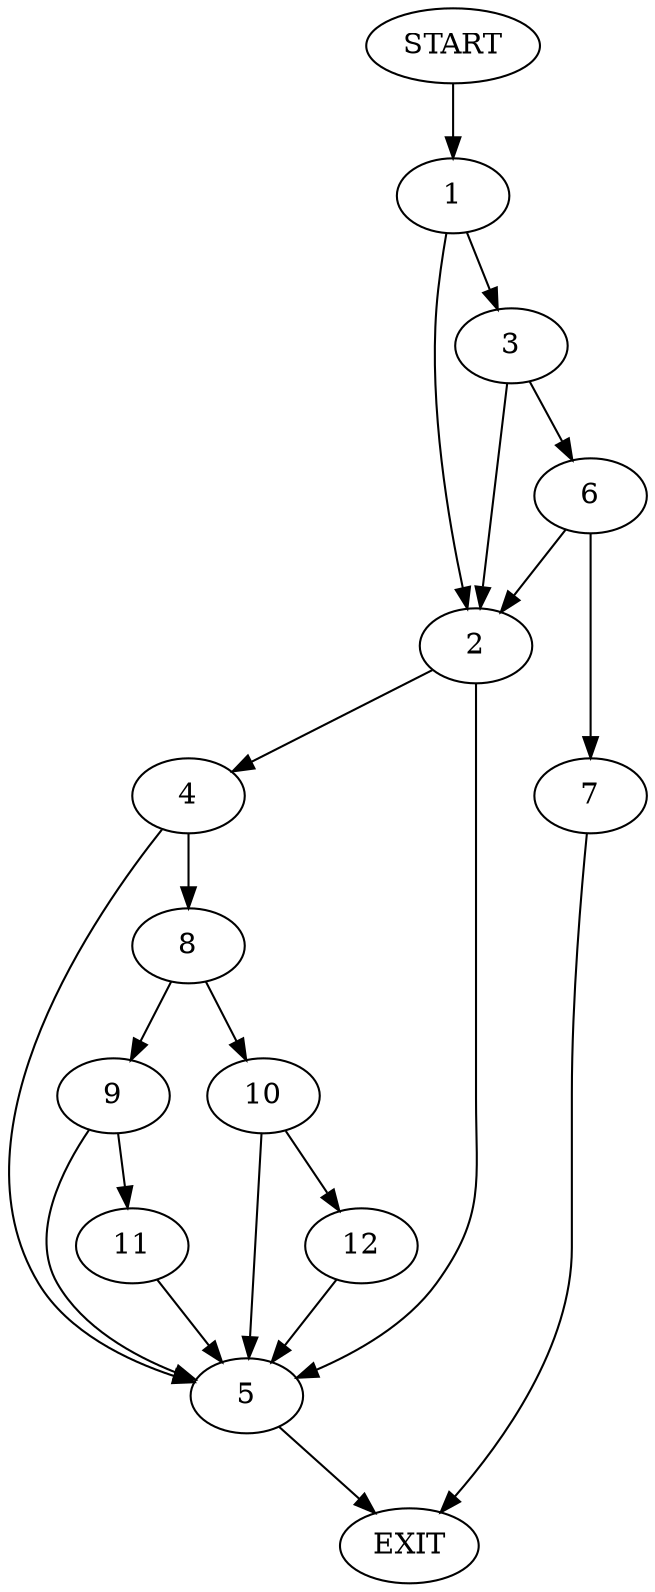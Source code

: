 digraph {
0 [label="START"]
13 [label="EXIT"]
0 -> 1
1 -> 2
1 -> 3
2 -> 4
2 -> 5
3 -> 2
3 -> 6
6 -> 7
6 -> 2
7 -> 13
4 -> 5
4 -> 8
5 -> 13
8 -> 9
8 -> 10
9 -> 5
9 -> 11
10 -> 5
10 -> 12
11 -> 5
12 -> 5
}

